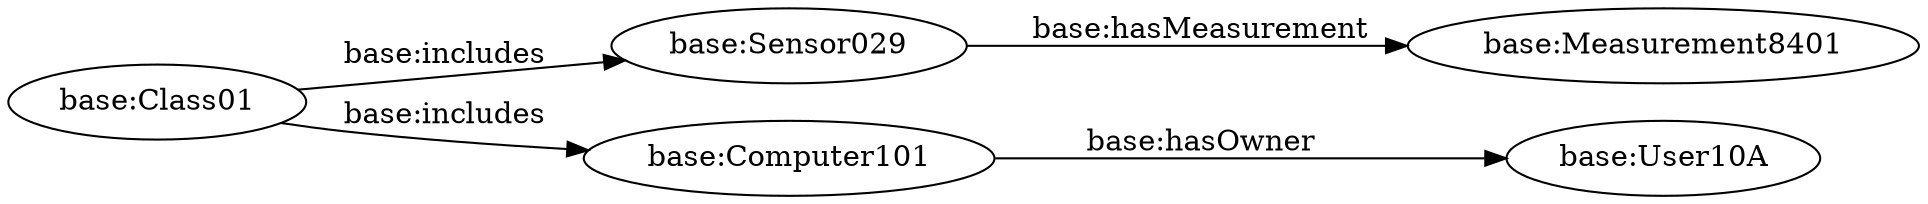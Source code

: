 digraph ar2dtool_diagram { 
rankdir=LR;
size="1501"
	"base:Sensor029" -> "base:Measurement8401" [ label = "base:hasMeasurement" ];
	"base:Class01" -> "base:Computer101" [ label = "base:includes" ];
	"base:Class01" -> "base:Sensor029" [ label = "base:includes" ];
	"base:Computer101" -> "base:User10A" [ label = "base:hasOwner" ];

}
